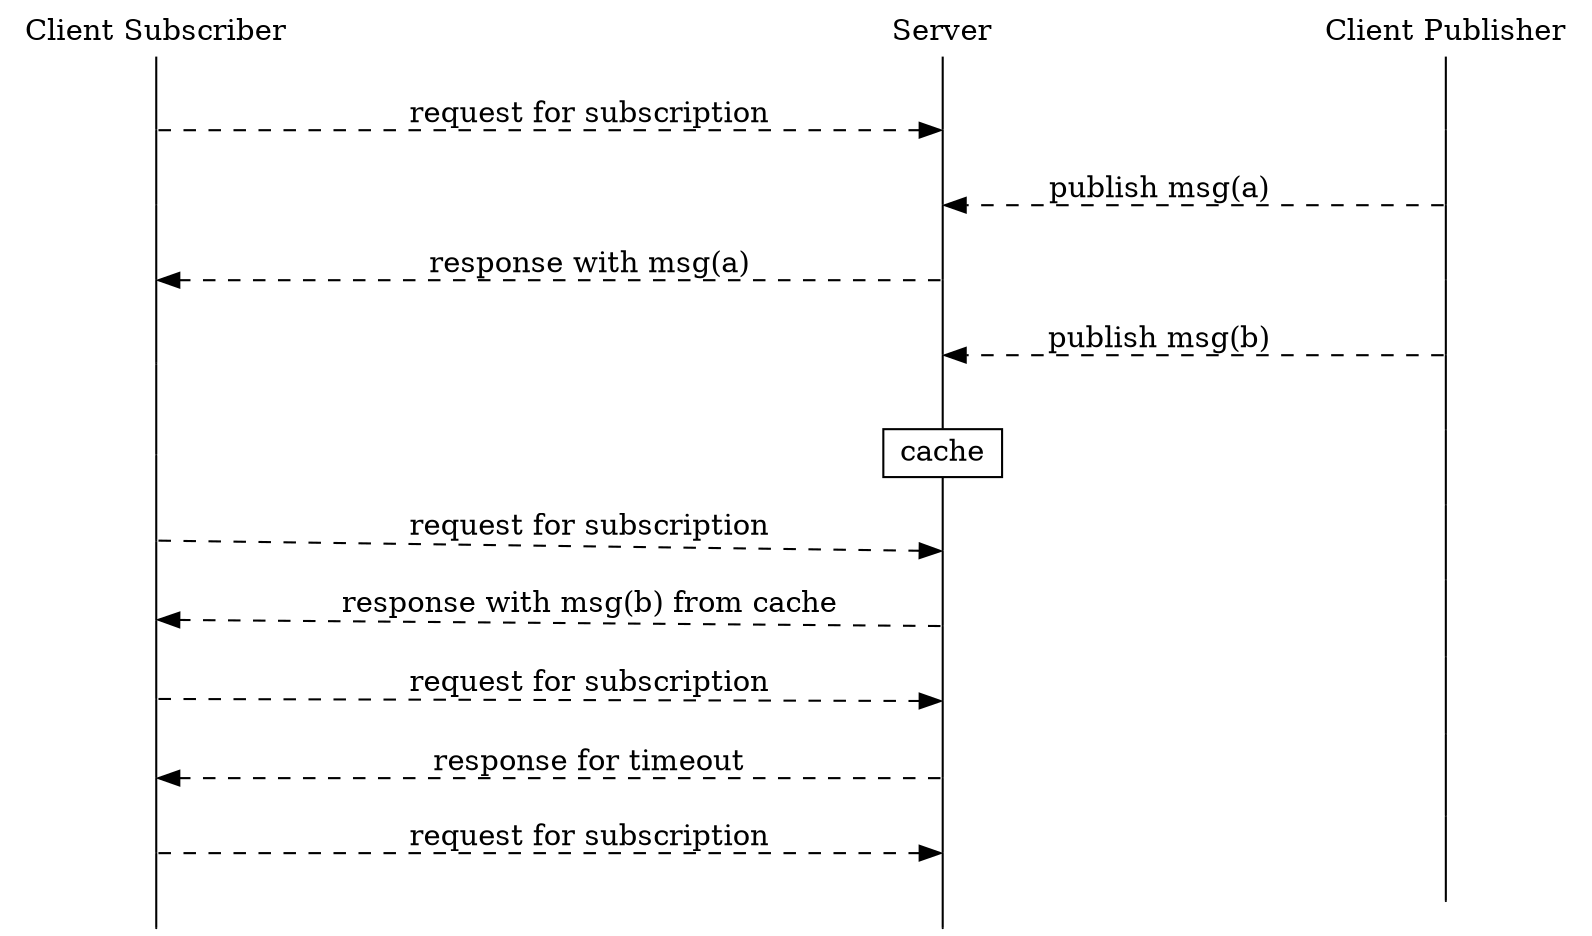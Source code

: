digraph G {
    rankdir="LR";
    node[shape="point", width=0, height=0];
    edge[arrowhead="none", style="dashed"]

    {
        rank="same";
        edge[style="solid"];
        ca00[shape="plaintext" label="Client Subscriber"];
        ca00 -> ca01 -> ca02 -> ca03 -> ca04 -> ca05 -> ca06 -> ca07 -> ca08 -> ca09 -> ca10 -> ca11;
    }

    {
        rank="same";
        edge[style="solid"];
        ss00[shape="plaintext" label="Server"];
        ss00 -> ss01 -> ss02 -> ss03 -> ss04 -> ss05 -> ss06 -> ss07 -> ss08 -> ss09 -> ss10 -> ss11;
    }

    {
        rank="same";
        edge[style="solid"];
        cb00[shape="plaintext" label="Client Publisher"];
        cb00 -> cb01 -> cb02 -> cb03 -> cb04 -> cb05 -> cb06 -> cb07 -> cb08 -> cb09 -> cb10 -> cb11;
    }

    ca00 -> ss00 -> cb00 [color=white]
    ca01 -> ss01 [label="request for subscription", arrowhead="normal"];
    cb02 -> ss02 [label="publish msg(a)" arrowhead="normal"];
    ss03 -> ca03 [label="response with msg(a)" arrowhead="normal"];
    cb04 -> ss04 [label="publish msg(b)" arrowhead="normal"];
    ss05 [shape="box" label="cache"];
    ca06 -> ss06 [label="request for subscription", arrowhead="normal"];
    ss07 -> ca07 [label="response with msg(b) from cache", arrowhead="normal"];
    ca08 -> ss08 [label="request for subscription", arrowhead="normal"];
    ss09 -> ca09 [label="response for timeout" arrowhead="normal"];
    ca10 -> ss10 [label="request for subscription", arrowhead="normal"];
    ca11 -> ss11 -> cb11 [color=white]

}
